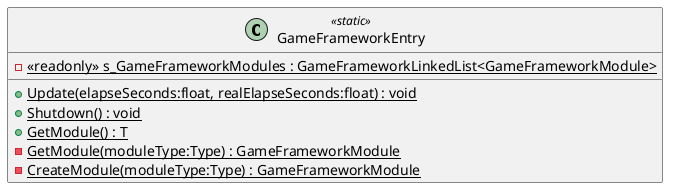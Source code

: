 @startuml
class GameFrameworkEntry <<static>> {
    - {static} <<readonly>> s_GameFrameworkModules : GameFrameworkLinkedList<GameFrameworkModule>
    + {static} Update(elapseSeconds:float, realElapseSeconds:float) : void
    + {static} Shutdown() : void
    + {static} GetModule() : T
    - {static} GetModule(moduleType:Type) : GameFrameworkModule
    - {static} CreateModule(moduleType:Type) : GameFrameworkModule
}
@enduml
